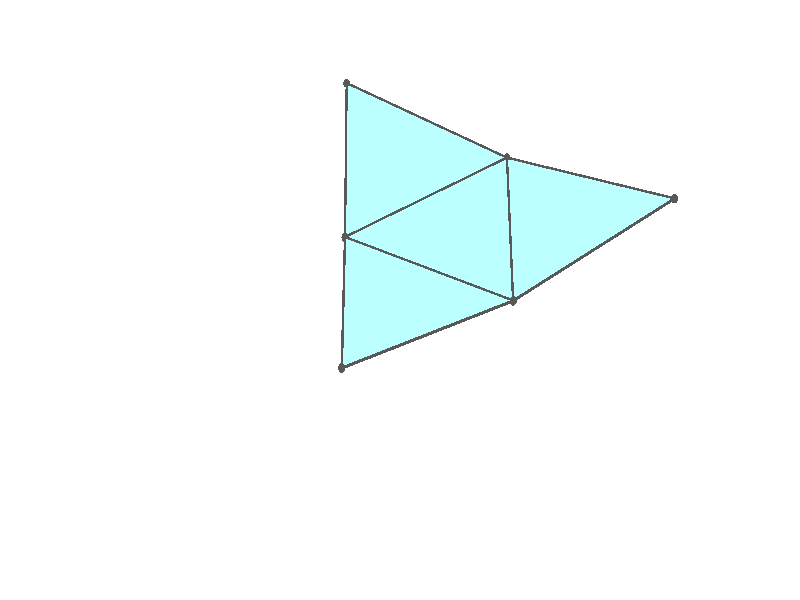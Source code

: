 #version 3.7;
global_settings{assumed_gamma 1.0}
camera{perspective location <18.750000000000000000000000, 10.825317547305481014063844, 12.499999999999996447286321> right <0.133333333333333331482962, -0.230940107675850353485814, -0.000000000000000000000000> up <-0.064951905283832905846353, -0.037499999999999998612221, 0.129903810567665811692706> direction <0.750000000000000111022302, 0.433012701892219298294151, 0.499999999999999944488849> sky <-0.433012701892219298294151, -0.249999999999999944488849, 0.866025403784438707610605> look_at <18.000000000000000000000000, 10.392304845413262270881205, 11.999999999999996447286321>}
light_source{<18.750000000000000000000000, 10.825317547305481014063844, 12.499999999999996447286321> rgb<1.0,1.0,1.0>}
background{rgb<1,1,1>}
union{union{object{union{sphere{<-0.471404520791031456106168, 0.816496580927726034460079, -0.006158660039668362173870>,0.029999999999999998889777}sphere{<-0.471404520791032122239983, -0.816496580927725923437777, -0.006158660039668362173870>,0.029999999999999998889777}sphere{<0.942809041582063356301546, -0.000000000000000230921615, -0.006158660039668362173870>,0.029999999999999998889777}} pigment{rgb<0.1,0.1,0.1>}}object{union{cylinder{<-0.471404520791031456106168, 0.816496580927726034460079, -0.006158660039668362173870>,<-0.471404520791032122239983, -0.816496580927725923437777, -0.006158660039668362173870>,0.010000000000000000208167}cylinder{<-0.471404520791032122239983, -0.816496580927725923437777, -0.006158660039668362173870>,<0.942809041582063356301546, -0.000000000000000230921615, -0.006158660039668362173870>,0.010000000000000000208167}cylinder{<0.942809041582063356301546, -0.000000000000000230921615, -0.006158660039668362173870>,<-0.471404520791031456106168, 0.816496580927726034460079, -0.006158660039668362173870>,0.010000000000000000208167}} pigment{rgb<0.1,0.1,0.1>}}object{polygon{3.000000000000000000000000,<-0.471404520791031456106168, 0.816496580927726034460079, -0.006158660039668362173870>,<-0.471404520791032122239983, -0.816496580927725923437777, -0.006158660039668362173870>,<0.942809041582063356301546, -0.000000000000000230921615, -0.006158660039668362173870>} pigment{rgbft<0.5,1.0,1.0,0.1,0.1>}}}union{object{union{sphere{<-0.471404520791031511617319, 0.816496580927726034460079, -0.006158660039668348296082>,0.029999999999999998889777}sphere{<-0.471404520791032177751134, -0.816496580927725923437777, -0.006158660039668348296082>,0.029999999999999998889777}sphere{<-1.877920224880325728022967, 0.000000000000000959184826, 0.141196605051872592362372>,0.029999999999999998889777}} pigment{rgb<0.1,0.1,0.1>}}object{union{cylinder{<-0.471404520791031511617319, 0.816496580927726034460079, -0.006158660039668348296082>,<-0.471404520791032177751134, -0.816496580927725923437777, -0.006158660039668348296082>,0.010000000000000000208167}cylinder{<-0.471404520791032177751134, -0.816496580927725923437777, -0.006158660039668348296082>,<-1.877920224880325728022967, 0.000000000000000959184826, 0.141196605051872592362372>,0.010000000000000000208167}cylinder{<-1.877920224880325728022967, 0.000000000000000959184826, 0.141196605051872592362372>,<-0.471404520791031511617319, 0.816496580927726034460079, -0.006158660039668348296082>,0.010000000000000000208167}} pigment{rgb<0.1,0.1,0.1>}}object{polygon{3.000000000000000000000000,<-0.471404520791031511617319, 0.816496580927726034460079, -0.006158660039668348296082>,<-0.471404520791032177751134, -0.816496580927725923437777, -0.006158660039668348296082>,<-1.877920224880325728022967, 0.000000000000000959184826, 0.141196605051872592362372>} pigment{rgbft<0.5,1.0,1.0,0.1,0.1>}}}union{object{union{sphere{<-1.858738430734123703302885, -1.626326621026945806747221, 0.287348742152464864396677>,0.029999999999999998889777}sphere{<-0.471404520791032344284588, -0.816496580927725590370869, -0.006158660039668445440597>,0.029999999999999998889777}sphere{<-1.877920224880325283933757, 0.000000000000001110223025, 0.141196605051872453584494>,0.029999999999999998889777}} pigment{rgb<0.1,0.1,0.1>}}object{union{cylinder{<-1.858738430734123703302885, -1.626326621026945806747221, 0.287348742152464864396677>,<-0.471404520791032344284588, -0.816496580927725590370869, -0.006158660039668445440597>,0.010000000000000000208167}cylinder{<-0.471404520791032344284588, -0.816496580927725590370869, -0.006158660039668445440597>,<-1.877920224880325283933757, 0.000000000000001110223025, 0.141196605051872453584494>,0.010000000000000000208167}cylinder{<-1.877920224880325283933757, 0.000000000000001110223025, 0.141196605051872453584494>,<-1.858738430734123703302885, -1.626326621026945806747221, 0.287348742152464864396677>,0.010000000000000000208167}} pigment{rgb<0.1,0.1,0.1>}}object{polygon{3.000000000000000000000000,<-1.858738430734123703302885, -1.626326621026945806747221, 0.287348742152464864396677>,<-0.471404520791032344284588, -0.816496580927725590370869, -0.006158660039668445440597>,<-1.877920224880325283933757, 0.000000000000001110223025, 0.141196605051872453584494>} pigment{rgbft<0.5,1.0,1.0,0.1,0.1>}}}union{object{union{sphere{<-0.471404520791031678150773, 0.816496580927726478549289, -0.006158660039668834018656>,0.029999999999999998889777}sphere{<-1.858738430734122148990650, 1.626326621026948915371690, 0.287348742152464531329770>,0.029999999999999998889777}sphere{<-1.877920224880325505978362, 0.000000000000001110223025, 0.141196605051872065006435>,0.029999999999999998889777}} pigment{rgb<0.1,0.1,0.1>}}object{union{cylinder{<-0.471404520791031678150773, 0.816496580927726478549289, -0.006158660039668834018656>,<-1.858738430734122148990650, 1.626326621026948915371690, 0.287348742152464531329770>,0.010000000000000000208167}cylinder{<-1.858738430734122148990650, 1.626326621026948915371690, 0.287348742152464531329770>,<-1.877920224880325505978362, 0.000000000000001110223025, 0.141196605051872065006435>,0.010000000000000000208167}cylinder{<-1.877920224880325505978362, 0.000000000000001110223025, 0.141196605051872065006435>,<-0.471404520791031678150773, 0.816496580927726478549289, -0.006158660039668834018656>,0.010000000000000000208167}} pigment{rgb<0.1,0.1,0.1>}}object{polygon{3.000000000000000000000000,<-0.471404520791031678150773, 0.816496580927726478549289, -0.006158660039668834018656>,<-1.858738430734122148990650, 1.626326621026948915371690, 0.287348742152464531329770>,<-1.877920224880325505978362, 0.000000000000001110223025, 0.141196605051872065006435>} pigment{rgbft<0.5,1.0,1.0,0.1,0.1>}}}}
